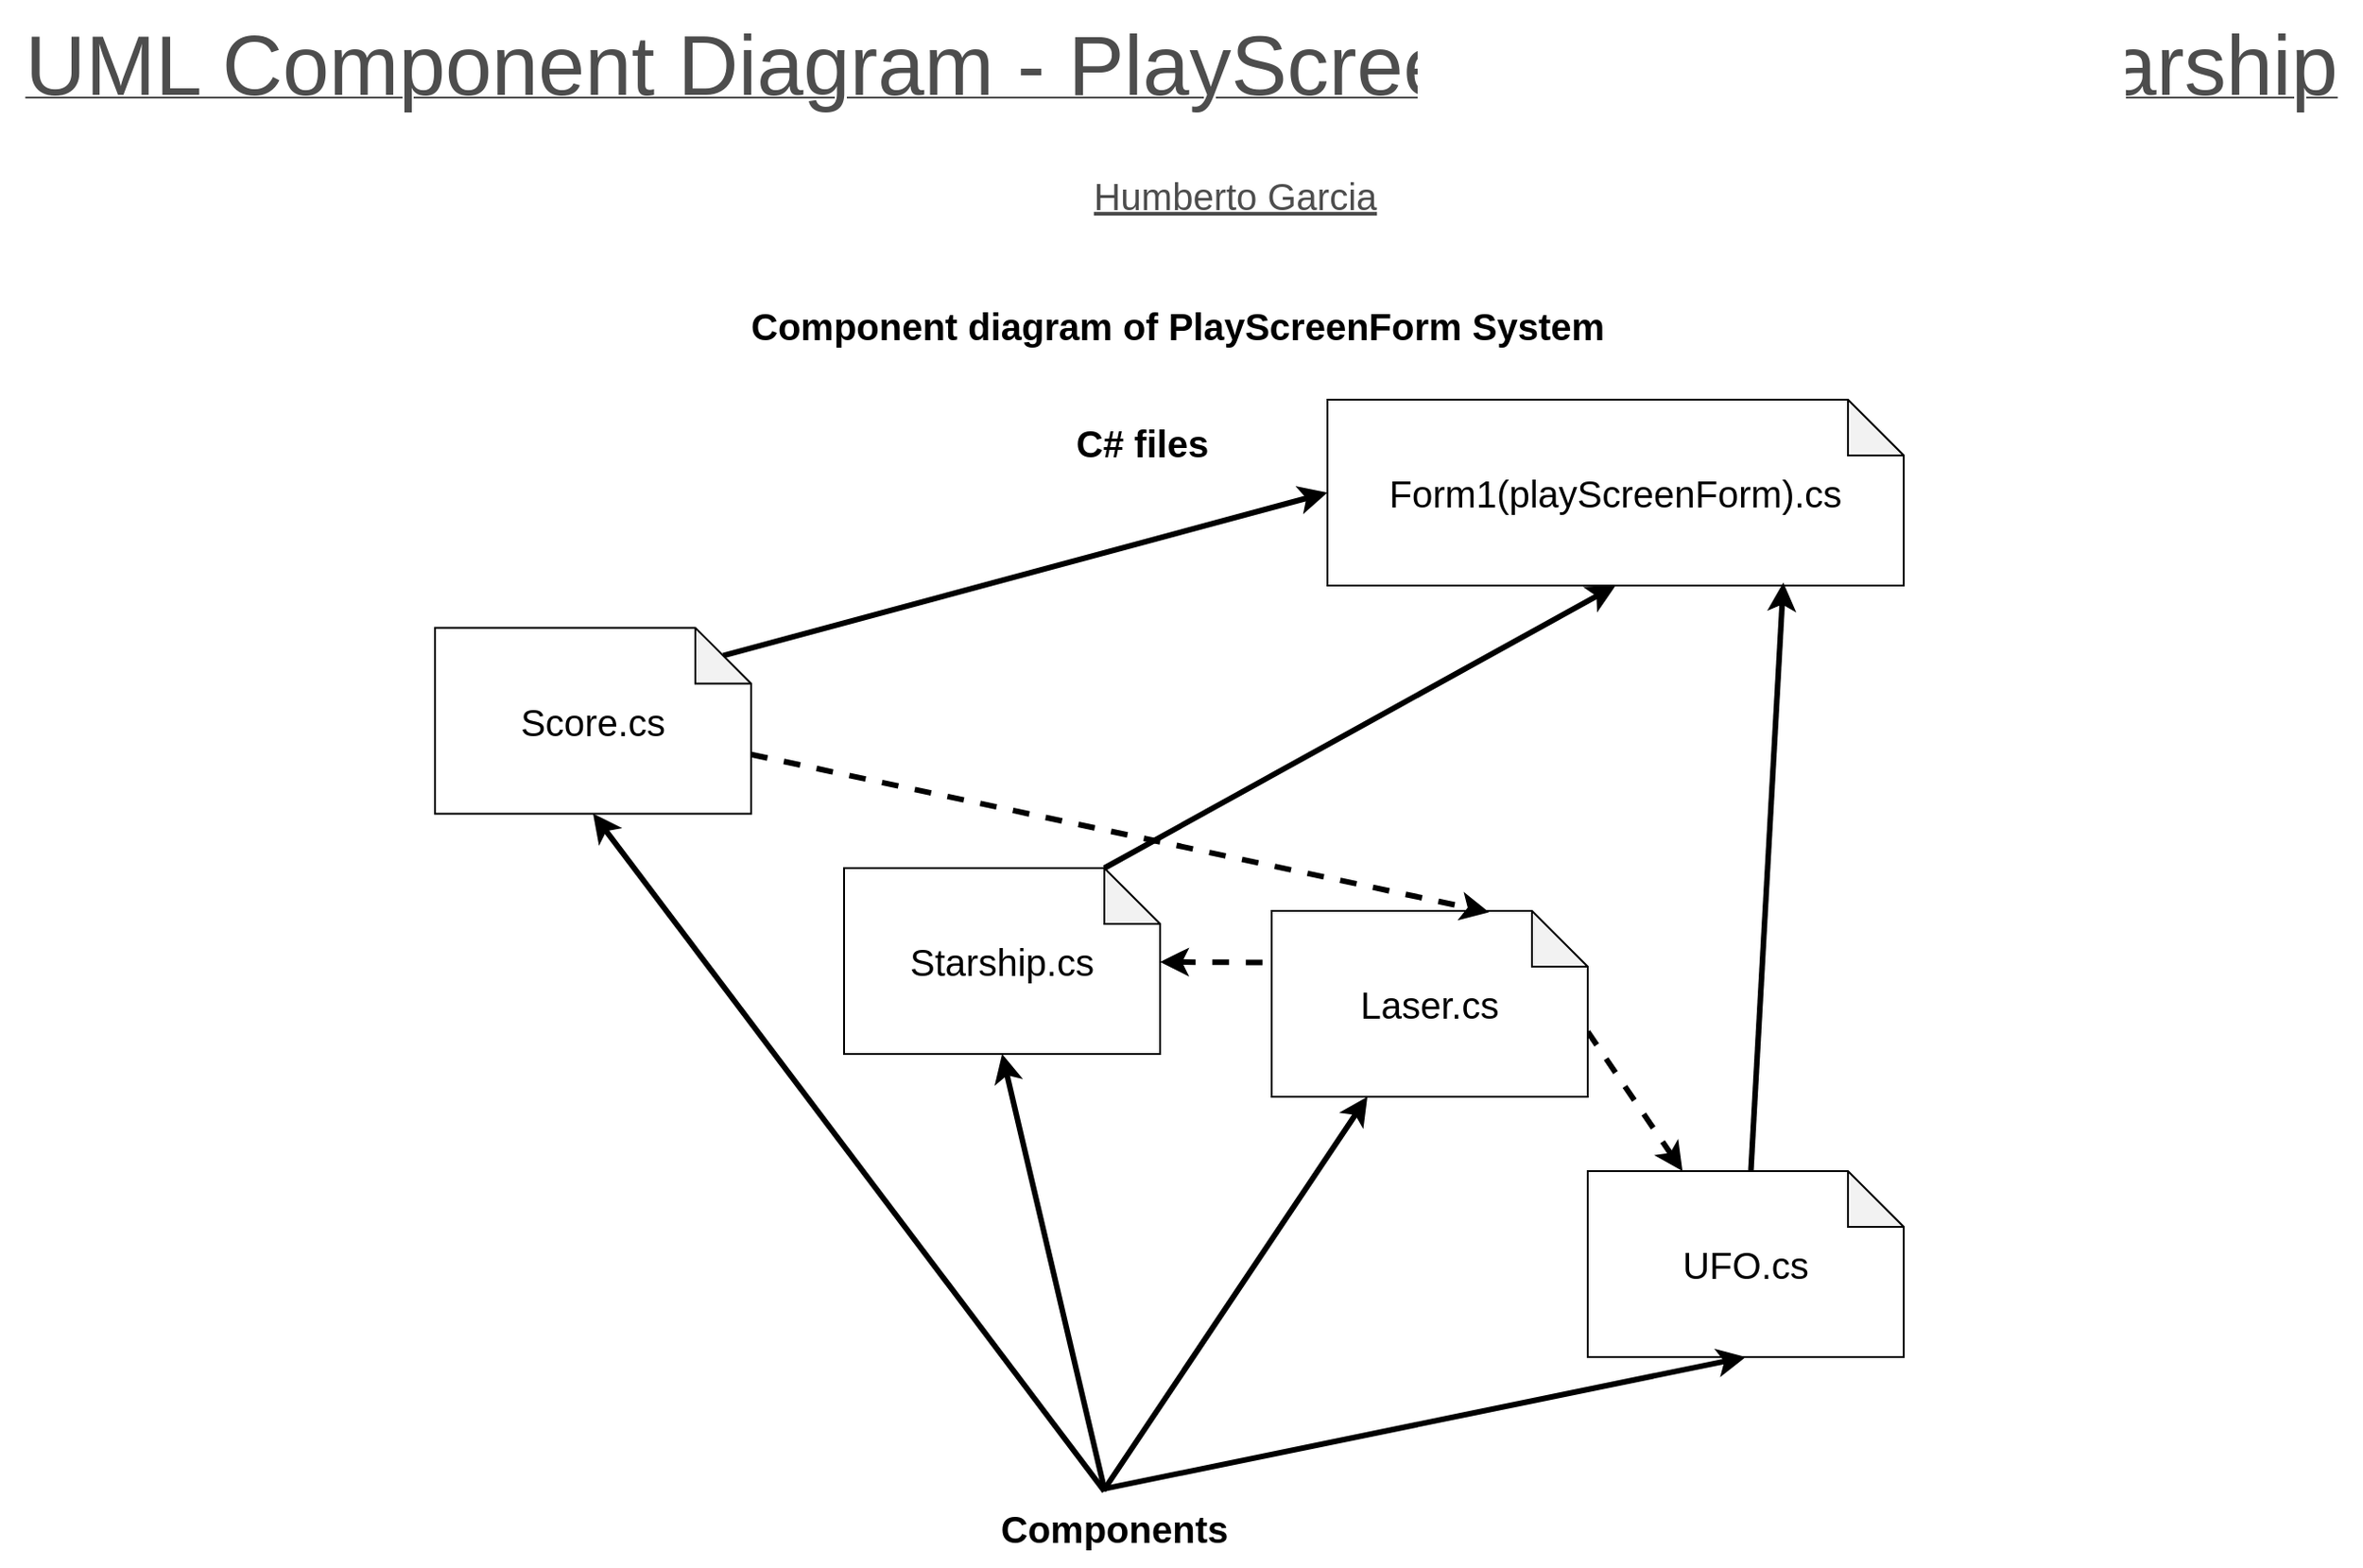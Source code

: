 <mxfile version="20.2.3" type="device"><diagram id="C5RBs43oDa-KdzZeNtuy" name="Page-1"><mxGraphModel dx="2219" dy="1074" grid="1" gridSize="10" guides="1" tooltips="1" connect="1" arrows="1" fold="1" page="1" pageScale="1" pageWidth="700" pageHeight="1000" background="#ffffff" math="0" shadow="0"><root><mxCell id="WIyWlLk6GJQsqaUBKTNV-0"/><mxCell id="WIyWlLk6GJQsqaUBKTNV-1" parent="WIyWlLk6GJQsqaUBKTNV-0"/><mxCell id="vLL9UpFWgCpI62rlACPg-55" value="&lt;font style=&quot;font-size: 45px;&quot;&gt;UML Component Diagram - PlayScreenForm - Infinity Starship&lt;/font&gt;" style="text;html=1;align=center;verticalAlign=middle;resizable=0;points=[];autosize=1;strokeColor=none;fillColor=none;fontSize=12;labelBackgroundColor=none;fontStyle=4;horizontal=1;labelBorderColor=none;spacingTop=0;fontColor=#4D4D4D;" parent="WIyWlLk6GJQsqaUBKTNV-1" vertex="1"><mxGeometry x="66" y="25" width="1270" height="70" as="geometry"/></mxCell><mxCell id="vLL9UpFWgCpI62rlACPg-56" value="&lt;font style=&quot;font-size: 20px;&quot;&gt;Humberto Garcia&lt;/font&gt;" style="text;html=1;align=center;verticalAlign=middle;resizable=0;points=[];autosize=1;strokeColor=none;fillColor=none;fontSize=20;labelBackgroundColor=none;fontStyle=4;horizontal=1;labelBorderColor=none;spacingTop=0;fontColor=#4D4D4D;" parent="WIyWlLk6GJQsqaUBKTNV-1" vertex="1"><mxGeometry x="640" y="110" width="180" height="40" as="geometry"/></mxCell><mxCell id="eS0OpCgx9V44SbnOHWm4-0" value="&lt;font style=&quot;font-size: 20px;&quot;&gt;Form1(playScreenForm).cs&lt;/font&gt;" style="shape=note;whiteSpace=wrap;html=1;backgroundOutline=1;darkOpacity=0.05;" parent="WIyWlLk6GJQsqaUBKTNV-1" vertex="1"><mxGeometry x="780" y="240" width="310" height="100" as="geometry"/></mxCell><mxCell id="sIwygndtoOLGZUjtVT4M-18" style="edgeStyle=none;rounded=0;orthogonalLoop=1;jettySize=auto;html=1;entryX=-0.011;entryY=0.278;entryDx=0;entryDy=0;entryPerimeter=0;fontSize=20;strokeColor=default;strokeWidth=3;dashed=1;endArrow=none;endFill=0;startArrow=classic;startFill=1;" edge="1" parent="WIyWlLk6GJQsqaUBKTNV-1" source="sIwygndtoOLGZUjtVT4M-0" target="sIwygndtoOLGZUjtVT4M-2"><mxGeometry relative="1" as="geometry"/></mxCell><mxCell id="sIwygndtoOLGZUjtVT4M-20" style="edgeStyle=none;rounded=0;orthogonalLoop=1;jettySize=auto;html=1;entryX=0.5;entryY=1;entryDx=0;entryDy=0;entryPerimeter=0;fontSize=20;startArrow=none;startFill=0;endArrow=classic;endFill=1;strokeColor=default;strokeWidth=3;exitX=0;exitY=0;exitDx=140;exitDy=0;exitPerimeter=0;" edge="1" parent="WIyWlLk6GJQsqaUBKTNV-1" source="sIwygndtoOLGZUjtVT4M-0" target="eS0OpCgx9V44SbnOHWm4-0"><mxGeometry relative="1" as="geometry"/></mxCell><mxCell id="sIwygndtoOLGZUjtVT4M-0" value="&lt;font style=&quot;font-size: 20px;&quot;&gt;Starship.cs&lt;/font&gt;" style="shape=note;whiteSpace=wrap;html=1;backgroundOutline=1;darkOpacity=0.05;" vertex="1" parent="WIyWlLk6GJQsqaUBKTNV-1"><mxGeometry x="520" y="492" width="170" height="100" as="geometry"/></mxCell><mxCell id="sIwygndtoOLGZUjtVT4M-17" style="edgeStyle=none;rounded=0;orthogonalLoop=1;jettySize=auto;html=1;fontSize=20;strokeColor=default;strokeWidth=3;dashed=1;entryX=0;entryY=0;entryDx=170;entryDy=65;entryPerimeter=0;startArrow=classic;startFill=1;endArrow=none;endFill=0;" edge="1" parent="WIyWlLk6GJQsqaUBKTNV-1" source="sIwygndtoOLGZUjtVT4M-1" target="sIwygndtoOLGZUjtVT4M-2"><mxGeometry relative="1" as="geometry"/></mxCell><mxCell id="sIwygndtoOLGZUjtVT4M-22" style="edgeStyle=none;rounded=0;orthogonalLoop=1;jettySize=auto;html=1;entryX=0.791;entryY=0.984;entryDx=0;entryDy=0;entryPerimeter=0;fontSize=20;startArrow=none;startFill=0;endArrow=classic;endFill=1;strokeColor=default;strokeWidth=3;" edge="1" parent="WIyWlLk6GJQsqaUBKTNV-1" source="sIwygndtoOLGZUjtVT4M-1" target="eS0OpCgx9V44SbnOHWm4-0"><mxGeometry relative="1" as="geometry"/></mxCell><mxCell id="sIwygndtoOLGZUjtVT4M-1" value="&lt;font style=&quot;font-size: 20px;&quot;&gt;UFO.cs&lt;/font&gt;" style="shape=note;whiteSpace=wrap;html=1;backgroundOutline=1;darkOpacity=0.05;" vertex="1" parent="WIyWlLk6GJQsqaUBKTNV-1"><mxGeometry x="920" y="655" width="170" height="100" as="geometry"/></mxCell><mxCell id="sIwygndtoOLGZUjtVT4M-2" value="&lt;font style=&quot;font-size: 20px;&quot;&gt;Laser.cs&lt;/font&gt;" style="shape=note;whiteSpace=wrap;html=1;backgroundOutline=1;darkOpacity=0.05;" vertex="1" parent="WIyWlLk6GJQsqaUBKTNV-1"><mxGeometry x="750" y="515" width="170" height="100" as="geometry"/></mxCell><mxCell id="sIwygndtoOLGZUjtVT4M-19" style="edgeStyle=none;rounded=0;orthogonalLoop=1;jettySize=auto;html=1;entryX=0.688;entryY=0.007;entryDx=0;entryDy=0;entryPerimeter=0;dashed=1;fontSize=20;strokeColor=default;strokeWidth=3;" edge="1" parent="WIyWlLk6GJQsqaUBKTNV-1" source="sIwygndtoOLGZUjtVT4M-3" target="sIwygndtoOLGZUjtVT4M-2"><mxGeometry relative="1" as="geometry"/></mxCell><mxCell id="sIwygndtoOLGZUjtVT4M-21" style="edgeStyle=none;rounded=0;orthogonalLoop=1;jettySize=auto;html=1;exitX=0;exitY=0;exitDx=155;exitDy=15;exitPerimeter=0;entryX=0;entryY=0.5;entryDx=0;entryDy=0;entryPerimeter=0;fontSize=20;startArrow=none;startFill=0;endArrow=classic;endFill=1;strokeColor=default;strokeWidth=3;" edge="1" parent="WIyWlLk6GJQsqaUBKTNV-1" source="sIwygndtoOLGZUjtVT4M-3" target="eS0OpCgx9V44SbnOHWm4-0"><mxGeometry relative="1" as="geometry"/></mxCell><mxCell id="sIwygndtoOLGZUjtVT4M-3" value="&lt;font style=&quot;font-size: 20px;&quot;&gt;Score.cs&lt;/font&gt;" style="shape=note;whiteSpace=wrap;html=1;backgroundOutline=1;darkOpacity=0.05;" vertex="1" parent="WIyWlLk6GJQsqaUBKTNV-1"><mxGeometry x="300" y="362.72" width="170" height="100" as="geometry"/></mxCell><mxCell id="sIwygndtoOLGZUjtVT4M-13" style="edgeStyle=none;rounded=0;orthogonalLoop=1;jettySize=auto;html=1;fontSize=20;strokeColor=default;strokeWidth=3;exitX=0.464;exitY=-0.012;exitDx=0;exitDy=0;exitPerimeter=0;" edge="1" parent="WIyWlLk6GJQsqaUBKTNV-1" source="sIwygndtoOLGZUjtVT4M-4" target="sIwygndtoOLGZUjtVT4M-2"><mxGeometry relative="1" as="geometry"/></mxCell><mxCell id="sIwygndtoOLGZUjtVT4M-14" style="edgeStyle=none;rounded=0;orthogonalLoop=1;jettySize=auto;html=1;entryX=0.5;entryY=1;entryDx=0;entryDy=0;entryPerimeter=0;fontSize=20;strokeColor=default;strokeWidth=3;" edge="1" parent="WIyWlLk6GJQsqaUBKTNV-1" source="sIwygndtoOLGZUjtVT4M-4" target="sIwygndtoOLGZUjtVT4M-0"><mxGeometry relative="1" as="geometry"/></mxCell><mxCell id="sIwygndtoOLGZUjtVT4M-15" style="edgeStyle=none;rounded=0;orthogonalLoop=1;jettySize=auto;html=1;entryX=0.5;entryY=1;entryDx=0;entryDy=0;entryPerimeter=0;fontSize=20;strokeColor=default;strokeWidth=3;exitX=0.469;exitY=-0.036;exitDx=0;exitDy=0;exitPerimeter=0;" edge="1" parent="WIyWlLk6GJQsqaUBKTNV-1" source="sIwygndtoOLGZUjtVT4M-4" target="sIwygndtoOLGZUjtVT4M-1"><mxGeometry relative="1" as="geometry"/></mxCell><mxCell id="sIwygndtoOLGZUjtVT4M-16" style="edgeStyle=none;rounded=0;orthogonalLoop=1;jettySize=auto;html=1;entryX=0.5;entryY=1;entryDx=0;entryDy=0;entryPerimeter=0;fontSize=20;strokeColor=default;strokeWidth=3;exitX=0.467;exitY=-0.002;exitDx=0;exitDy=0;exitPerimeter=0;" edge="1" parent="WIyWlLk6GJQsqaUBKTNV-1" source="sIwygndtoOLGZUjtVT4M-4" target="sIwygndtoOLGZUjtVT4M-3"><mxGeometry relative="1" as="geometry"/></mxCell><mxCell id="sIwygndtoOLGZUjtVT4M-4" value="&lt;b&gt;Components&lt;/b&gt;" style="text;html=1;align=center;verticalAlign=middle;resizable=0;points=[];autosize=1;strokeColor=none;fillColor=none;fontSize=20;" vertex="1" parent="WIyWlLk6GJQsqaUBKTNV-1"><mxGeometry x="590" y="827.28" width="150" height="40" as="geometry"/></mxCell><mxCell id="sIwygndtoOLGZUjtVT4M-23" value="&lt;b&gt;C# files&lt;/b&gt;" style="text;html=1;align=center;verticalAlign=middle;resizable=0;points=[];autosize=1;strokeColor=none;fillColor=none;fontSize=20;" vertex="1" parent="WIyWlLk6GJQsqaUBKTNV-1"><mxGeometry x="635" y="242.72" width="90" height="40" as="geometry"/></mxCell><mxCell id="sIwygndtoOLGZUjtVT4M-25" value="&lt;b&gt;Component diagram of PlayScreenForm System&lt;/b&gt;" style="text;html=1;align=center;verticalAlign=middle;resizable=0;points=[];autosize=1;strokeColor=none;fillColor=none;fontSize=20;" vertex="1" parent="WIyWlLk6GJQsqaUBKTNV-1"><mxGeometry x="459" y="180.0" width="480" height="40" as="geometry"/></mxCell></root></mxGraphModel></diagram></mxfile>